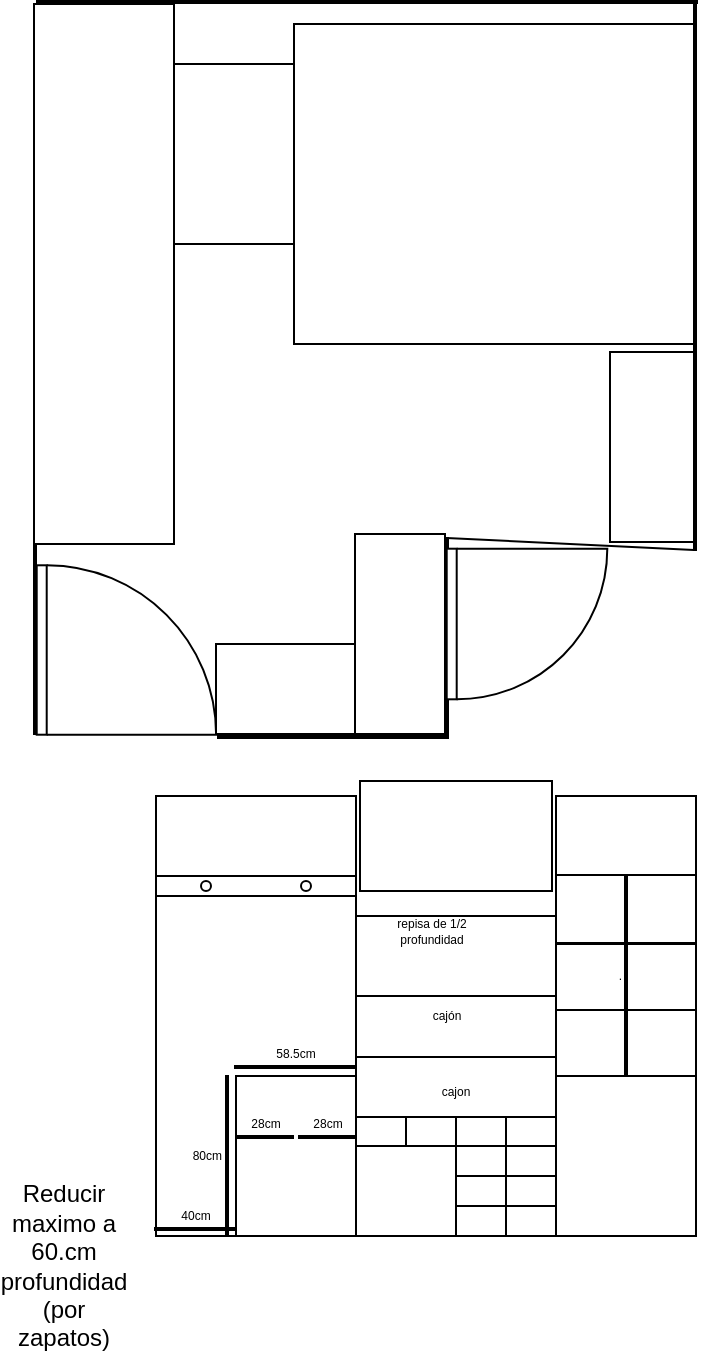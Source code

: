 <mxfile version="21.1.6" type="github">
  <diagram name="Página-1" id="wGctj-Va2rcf4u5bNOAz">
    <mxGraphModel dx="828" dy="784" grid="1" gridSize="10" guides="1" tooltips="1" connect="1" arrows="1" fold="1" page="1" pageScale="1" pageWidth="827" pageHeight="1169" math="0" shadow="0">
      <root>
        <mxCell id="0" />
        <mxCell id="1" parent="0" />
        <mxCell id="bFQHDyqKPCQwZGILd-3Y-99" value="" style="rounded=0;whiteSpace=wrap;html=1;" vertex="1" parent="1">
          <mxGeometry x="391" y="716" width="70" height="220" as="geometry" />
        </mxCell>
        <mxCell id="bFQHDyqKPCQwZGILd-3Y-1" value="" style="rounded=0;whiteSpace=wrap;html=1;" vertex="1" parent="1">
          <mxGeometry x="130" y="320" width="1" height="365" as="geometry" />
        </mxCell>
        <mxCell id="bFQHDyqKPCQwZGILd-3Y-2" value="" style="rounded=0;whiteSpace=wrap;html=1;rotation=-90;" vertex="1" parent="1">
          <mxGeometry x="296" y="154" width="1" height="330" as="geometry" />
        </mxCell>
        <mxCell id="bFQHDyqKPCQwZGILd-3Y-3" value="" style="rounded=0;whiteSpace=wrap;html=1;" vertex="1" parent="1">
          <mxGeometry x="460" y="320" width="1" height="273" as="geometry" />
        </mxCell>
        <mxCell id="bFQHDyqKPCQwZGILd-3Y-7" style="rounded=0;orthogonalLoop=1;jettySize=auto;html=1;entryX=0;entryY=1;entryDx=0;entryDy=0;exitX=0.25;exitY=0;exitDx=0;exitDy=0;endArrow=none;endFill=0;" edge="1" parent="1" source="bFQHDyqKPCQwZGILd-3Y-5" target="bFQHDyqKPCQwZGILd-3Y-3">
          <mxGeometry relative="1" as="geometry" />
        </mxCell>
        <mxCell id="bFQHDyqKPCQwZGILd-3Y-5" value="" style="rounded=0;whiteSpace=wrap;html=1;" vertex="1" parent="1">
          <mxGeometry x="336" y="587" width="1" height="100" as="geometry" />
        </mxCell>
        <mxCell id="bFQHDyqKPCQwZGILd-3Y-6" value="" style="rounded=0;whiteSpace=wrap;html=1;rotation=-90;" vertex="1" parent="1">
          <mxGeometry x="279" y="629" width="1" height="115" as="geometry" />
        </mxCell>
        <mxCell id="bFQHDyqKPCQwZGILd-3Y-8" value="" style="rounded=0;whiteSpace=wrap;html=1;" vertex="1" parent="1">
          <mxGeometry x="260" y="330" width="200" height="160" as="geometry" />
        </mxCell>
        <mxCell id="bFQHDyqKPCQwZGILd-3Y-9" value="" style="rounded=0;whiteSpace=wrap;html=1;" vertex="1" parent="1">
          <mxGeometry x="130" y="320" width="70" height="270" as="geometry" />
        </mxCell>
        <mxCell id="bFQHDyqKPCQwZGILd-3Y-10" value="" style="verticalLabelPosition=bottom;html=1;verticalAlign=top;align=center;shape=mxgraph.floorplan.doorLeft;aspect=fixed;rotation=-90;" vertex="1" parent="1">
          <mxGeometry x="134" y="598" width="84.71" height="90" as="geometry" />
        </mxCell>
        <mxCell id="bFQHDyqKPCQwZGILd-3Y-11" value="" style="rounded=0;whiteSpace=wrap;html=1;" vertex="1" parent="1">
          <mxGeometry x="200" y="350" width="60" height="90" as="geometry" />
        </mxCell>
        <mxCell id="bFQHDyqKPCQwZGILd-3Y-13" value="" style="verticalLabelPosition=bottom;html=1;verticalAlign=top;align=center;shape=mxgraph.floorplan.doorLeft;aspect=fixed;rotation=270;flipV=0;flipH=1;" vertex="1" parent="1">
          <mxGeometry x="338.7" y="590" width="75.3" height="80" as="geometry" />
        </mxCell>
        <mxCell id="bFQHDyqKPCQwZGILd-3Y-15" value="" style="rounded=0;whiteSpace=wrap;html=1;" vertex="1" parent="1">
          <mxGeometry x="419" y="499" width="42" height="70" as="geometry" />
        </mxCell>
        <mxCell id="bFQHDyqKPCQwZGILd-3Y-35" value="" style="rounded=0;whiteSpace=wrap;html=1;" vertex="1" parent="1">
          <mxGeometry x="418" y="494" width="42" height="95" as="geometry" />
        </mxCell>
        <mxCell id="bFQHDyqKPCQwZGILd-3Y-37" value="" style="group" vertex="1" connectable="0" parent="1">
          <mxGeometry x="221" y="585" width="115" height="100" as="geometry" />
        </mxCell>
        <mxCell id="bFQHDyqKPCQwZGILd-3Y-14" value="" style="rounded=0;whiteSpace=wrap;html=1;rotation=90;" vertex="1" parent="bFQHDyqKPCQwZGILd-3Y-37">
          <mxGeometry x="35" y="20" width="45" height="115" as="geometry" />
        </mxCell>
        <mxCell id="bFQHDyqKPCQwZGILd-3Y-36" value="" style="rounded=0;whiteSpace=wrap;html=1;rotation=90;" vertex="1" parent="bFQHDyqKPCQwZGILd-3Y-37">
          <mxGeometry x="42" y="27.5" width="100" height="45" as="geometry" />
        </mxCell>
        <mxCell id="bFQHDyqKPCQwZGILd-3Y-58" value="" style="rounded=0;whiteSpace=wrap;html=1;" vertex="1" parent="1">
          <mxGeometry x="191" y="716" width="100" height="220" as="geometry" />
        </mxCell>
        <mxCell id="bFQHDyqKPCQwZGILd-3Y-61" value="" style="rounded=0;whiteSpace=wrap;html=1;" vertex="1" parent="1">
          <mxGeometry x="231" y="856" width="60" height="80" as="geometry" />
        </mxCell>
        <mxCell id="bFQHDyqKPCQwZGILd-3Y-63" value="40cm" style="rounded=0;whiteSpace=wrap;html=1;fontSize=6;labelPosition=center;verticalLabelPosition=top;align=center;verticalAlign=bottom;" vertex="1" parent="1">
          <mxGeometry x="190.5" y="932" width="40" height="1" as="geometry" />
        </mxCell>
        <mxCell id="bFQHDyqKPCQwZGILd-3Y-64" value="80cm" style="rounded=0;whiteSpace=wrap;html=1;rotation=0;fontSize=6;labelPosition=left;verticalLabelPosition=middle;align=right;verticalAlign=middle;" vertex="1" parent="1">
          <mxGeometry x="226" y="856" width="1" height="80" as="geometry" />
        </mxCell>
        <mxCell id="bFQHDyqKPCQwZGILd-3Y-65" value="58.5cm" style="rounded=0;whiteSpace=wrap;html=1;fontSize=6;labelPosition=center;verticalLabelPosition=top;align=center;verticalAlign=bottom;" vertex="1" parent="1">
          <mxGeometry x="230.5" y="851" width="60" height="1" as="geometry" />
        </mxCell>
        <mxCell id="bFQHDyqKPCQwZGILd-3Y-67" value="" style="rounded=0;whiteSpace=wrap;html=1;" vertex="1" parent="1">
          <mxGeometry x="191" y="716" width="100" height="40" as="geometry" />
        </mxCell>
        <mxCell id="bFQHDyqKPCQwZGILd-3Y-69" value="" style="rounded=0;whiteSpace=wrap;html=1;" vertex="1" parent="1">
          <mxGeometry x="191" y="756" width="100" height="10" as="geometry" />
        </mxCell>
        <mxCell id="bFQHDyqKPCQwZGILd-3Y-70" value="" style="ellipse;whiteSpace=wrap;html=1;aspect=fixed;" vertex="1" parent="1">
          <mxGeometry x="213.5" y="758.5" width="5" height="5" as="geometry" />
        </mxCell>
        <mxCell id="bFQHDyqKPCQwZGILd-3Y-71" value="" style="ellipse;whiteSpace=wrap;html=1;aspect=fixed;" vertex="1" parent="1">
          <mxGeometry x="263.5" y="758.5" width="5" height="5" as="geometry" />
        </mxCell>
        <mxCell id="bFQHDyqKPCQwZGILd-3Y-76" value="28cm" style="rounded=0;whiteSpace=wrap;html=1;fontSize=6;labelPosition=center;verticalLabelPosition=top;align=center;verticalAlign=bottom;" vertex="1" parent="1">
          <mxGeometry x="231.5" y="886" width="28" height="1" as="geometry" />
        </mxCell>
        <mxCell id="bFQHDyqKPCQwZGILd-3Y-77" value="28cm" style="rounded=0;whiteSpace=wrap;html=1;fontSize=6;labelPosition=center;verticalLabelPosition=top;align=center;verticalAlign=bottom;" vertex="1" parent="1">
          <mxGeometry x="262.5" y="886" width="28" height="1" as="geometry" />
        </mxCell>
        <mxCell id="bFQHDyqKPCQwZGILd-3Y-89" value="" style="rounded=0;whiteSpace=wrap;html=1;" vertex="1" parent="1">
          <mxGeometry x="291" y="816" width="100" height="120" as="geometry" />
        </mxCell>
        <mxCell id="bFQHDyqKPCQwZGILd-3Y-78" value="" style="rounded=0;whiteSpace=wrap;html=1;" vertex="1" parent="1">
          <mxGeometry x="291" y="876" width="25" height="15" as="geometry" />
        </mxCell>
        <mxCell id="bFQHDyqKPCQwZGILd-3Y-79" value="" style="rounded=0;whiteSpace=wrap;html=1;" vertex="1" parent="1">
          <mxGeometry x="316" y="876" width="25" height="15" as="geometry" />
        </mxCell>
        <mxCell id="bFQHDyqKPCQwZGILd-3Y-80" value="" style="rounded=0;whiteSpace=wrap;html=1;" vertex="1" parent="1">
          <mxGeometry x="341" y="876" width="25" height="15" as="geometry" />
        </mxCell>
        <mxCell id="bFQHDyqKPCQwZGILd-3Y-81" value="" style="rounded=0;whiteSpace=wrap;html=1;" vertex="1" parent="1">
          <mxGeometry x="366" y="891" width="25" height="15" as="geometry" />
        </mxCell>
        <mxCell id="bFQHDyqKPCQwZGILd-3Y-82" value="" style="rounded=0;whiteSpace=wrap;html=1;" vertex="1" parent="1">
          <mxGeometry x="341" y="891" width="25" height="15" as="geometry" />
        </mxCell>
        <mxCell id="bFQHDyqKPCQwZGILd-3Y-84" value="" style="rounded=0;whiteSpace=wrap;html=1;" vertex="1" parent="1">
          <mxGeometry x="366" y="906" width="25" height="15" as="geometry" />
        </mxCell>
        <mxCell id="bFQHDyqKPCQwZGILd-3Y-85" value="" style="rounded=0;whiteSpace=wrap;html=1;" vertex="1" parent="1">
          <mxGeometry x="341" y="906" width="25" height="15" as="geometry" />
        </mxCell>
        <mxCell id="bFQHDyqKPCQwZGILd-3Y-86" value="" style="rounded=0;whiteSpace=wrap;html=1;" vertex="1" parent="1">
          <mxGeometry x="366" y="921" width="25" height="15" as="geometry" />
        </mxCell>
        <mxCell id="bFQHDyqKPCQwZGILd-3Y-87" value="" style="rounded=0;whiteSpace=wrap;html=1;" vertex="1" parent="1">
          <mxGeometry x="341" y="921" width="25" height="15" as="geometry" />
        </mxCell>
        <mxCell id="bFQHDyqKPCQwZGILd-3Y-88" value="" style="rounded=0;whiteSpace=wrap;html=1;" vertex="1" parent="1">
          <mxGeometry x="366" y="876" width="25" height="15" as="geometry" />
        </mxCell>
        <mxCell id="bFQHDyqKPCQwZGILd-3Y-90" value="&lt;font style=&quot;font-size: 6px;&quot;&gt;cajon&lt;/font&gt;" style="rounded=0;whiteSpace=wrap;html=1;" vertex="1" parent="1">
          <mxGeometry x="291" y="846.5" width="100" height="30" as="geometry" />
        </mxCell>
        <mxCell id="bFQHDyqKPCQwZGILd-3Y-92" value="Reducir maximo a 60.cm profundidad (por zapatos)" style="text;html=1;strokeColor=none;fillColor=none;align=center;verticalAlign=middle;whiteSpace=wrap;rounded=0;" vertex="1" parent="1">
          <mxGeometry x="114.7" y="936" width="60" height="30" as="geometry" />
        </mxCell>
        <mxCell id="bFQHDyqKPCQwZGILd-3Y-93" value="" style="rounded=0;whiteSpace=wrap;html=1;" vertex="1" parent="1">
          <mxGeometry x="291" y="776" width="100" height="40" as="geometry" />
        </mxCell>
        <mxCell id="bFQHDyqKPCQwZGILd-3Y-94" value="repisa de 1/2 profundidad" style="text;html=1;strokeColor=none;fillColor=none;align=center;verticalAlign=middle;whiteSpace=wrap;rounded=0;fontSize=6;" vertex="1" parent="1">
          <mxGeometry x="298.5" y="769" width="60" height="30" as="geometry" />
        </mxCell>
        <mxCell id="bFQHDyqKPCQwZGILd-3Y-97" value="cajón" style="text;html=1;align=center;verticalAlign=middle;resizable=0;points=[];autosize=1;strokeColor=none;fillColor=none;fontSize=6;" vertex="1" parent="1">
          <mxGeometry x="316" y="816" width="40" height="20" as="geometry" />
        </mxCell>
        <mxCell id="bFQHDyqKPCQwZGILd-3Y-98" value="" style="rounded=0;whiteSpace=wrap;html=1;" vertex="1" parent="1">
          <mxGeometry x="391" y="716" width="70" height="40" as="geometry" />
        </mxCell>
        <mxCell id="bFQHDyqKPCQwZGILd-3Y-100" value="" style="rounded=0;whiteSpace=wrap;html=1;" vertex="1" parent="1">
          <mxGeometry x="391" y="856" width="70" height="80" as="geometry" />
        </mxCell>
        <mxCell id="bFQHDyqKPCQwZGILd-3Y-128" value="" style="rounded=0;whiteSpace=wrap;html=1;" vertex="1" parent="1">
          <mxGeometry x="391" y="755.5" width="70" height="34" as="geometry" />
        </mxCell>
        <mxCell id="bFQHDyqKPCQwZGILd-3Y-129" value="" style="rounded=0;whiteSpace=wrap;html=1;" vertex="1" parent="1">
          <mxGeometry x="391" y="790" width="70" height="33" as="geometry" />
        </mxCell>
        <mxCell id="bFQHDyqKPCQwZGILd-3Y-130" value="" style="rounded=0;whiteSpace=wrap;html=1;" vertex="1" parent="1">
          <mxGeometry x="391" y="823" width="70" height="33" as="geometry" />
        </mxCell>
        <mxCell id="bFQHDyqKPCQwZGILd-3Y-131" value="." style="rounded=0;whiteSpace=wrap;html=1;rotation=0;fontSize=6;labelPosition=left;verticalLabelPosition=middle;align=right;verticalAlign=middle;" vertex="1" parent="1">
          <mxGeometry x="425.5" y="756" width="1" height="100" as="geometry" />
        </mxCell>
        <mxCell id="bFQHDyqKPCQwZGILd-3Y-133" value="" style="rounded=0;whiteSpace=wrap;html=1;rotation=90;" vertex="1" parent="1">
          <mxGeometry x="313.5" y="688" width="55" height="96" as="geometry" />
        </mxCell>
      </root>
    </mxGraphModel>
  </diagram>
</mxfile>
